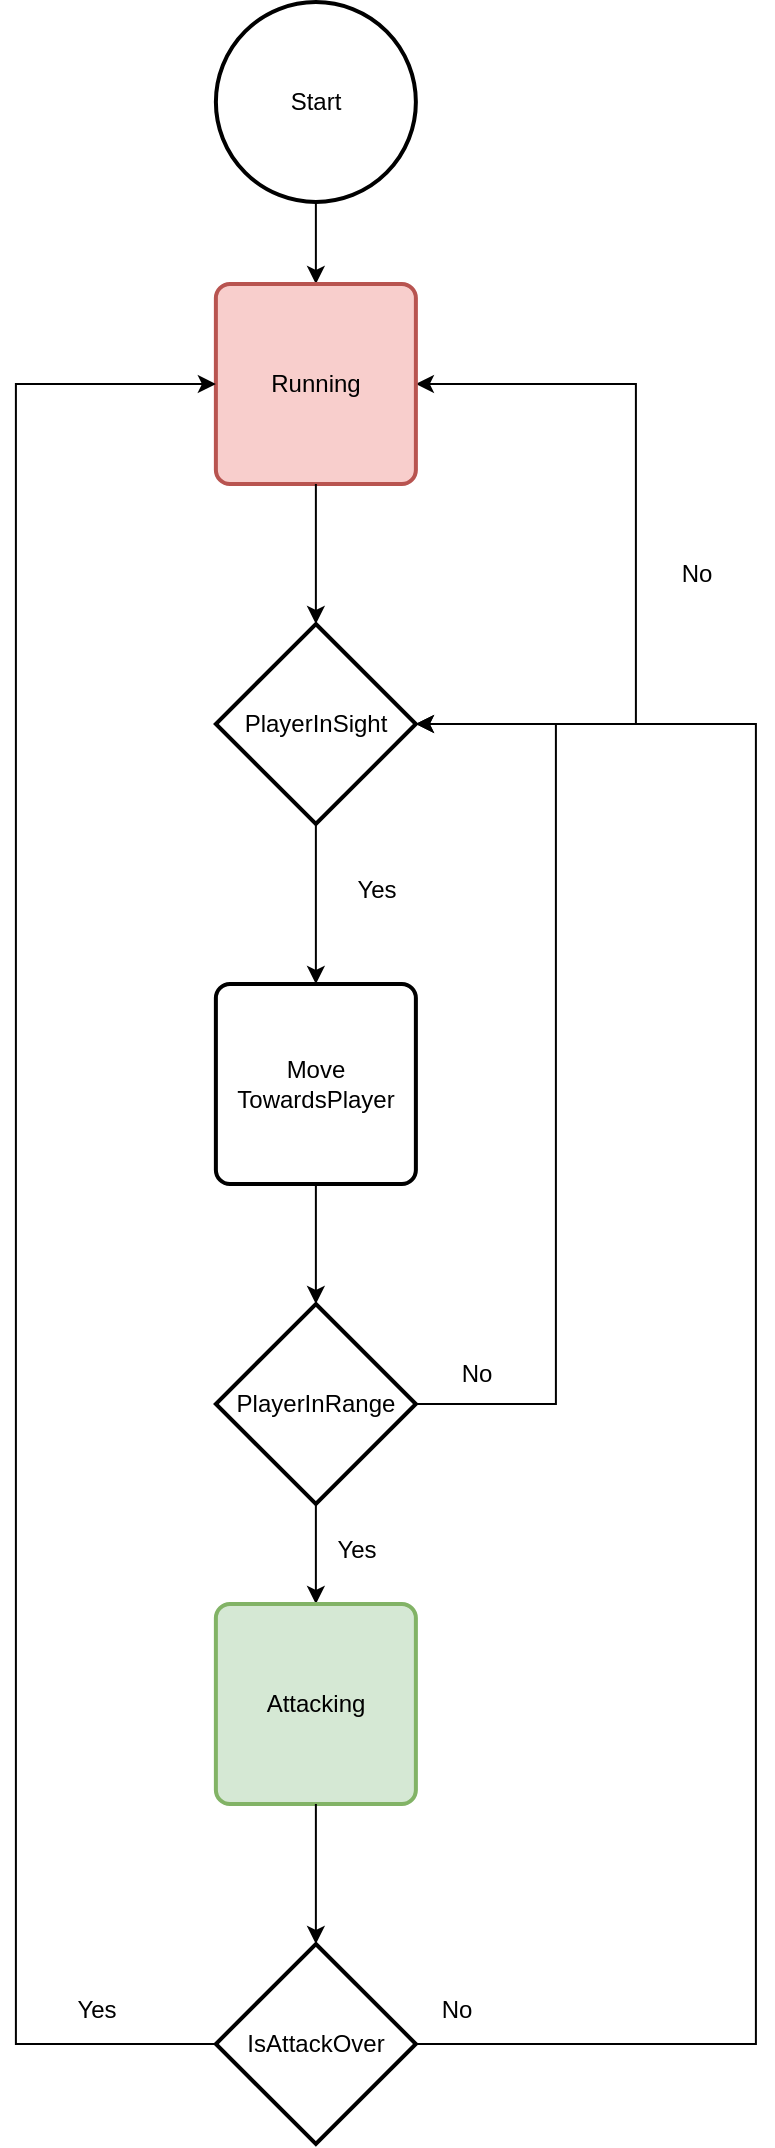 <mxfile version="24.7.16">
  <diagram name="Seite-1" id="F_4ovjJqcDZlcs9U5ogN">
    <mxGraphModel dx="1054" dy="1760" grid="1" gridSize="10" guides="1" tooltips="1" connect="1" arrows="1" fold="1" page="1" pageScale="1" pageWidth="827" pageHeight="1169" math="0" shadow="0">
      <root>
        <mxCell id="0" />
        <mxCell id="1" parent="0" />
        <mxCell id="RmkuvIouGw6-0-HP8rXU-5" style="edgeStyle=orthogonalEdgeStyle;rounded=0;orthogonalLoop=1;jettySize=auto;html=1;entryX=0.5;entryY=0;entryDx=0;entryDy=0;" edge="1" parent="1" source="RmkuvIouGw6-0-HP8rXU-1" target="RmkuvIouGw6-0-HP8rXU-3">
          <mxGeometry relative="1" as="geometry" />
        </mxCell>
        <mxCell id="RmkuvIouGw6-0-HP8rXU-1" value="Start" style="strokeWidth=2;html=1;shape=mxgraph.flowchart.start_2;whiteSpace=wrap;" vertex="1" parent="1">
          <mxGeometry x="359.94" y="-1160" width="100" height="100" as="geometry" />
        </mxCell>
        <mxCell id="RmkuvIouGw6-0-HP8rXU-9" style="edgeStyle=orthogonalEdgeStyle;rounded=0;orthogonalLoop=1;jettySize=auto;html=1;exitX=1;exitY=0.5;exitDx=0;exitDy=0;exitPerimeter=0;entryX=1;entryY=0.5;entryDx=0;entryDy=0;strokeColor=default;" edge="1" parent="1" source="RmkuvIouGw6-0-HP8rXU-2" target="RmkuvIouGw6-0-HP8rXU-3">
          <mxGeometry relative="1" as="geometry">
            <Array as="points">
              <mxPoint x="569.94" y="-799" />
              <mxPoint x="569.94" y="-969" />
            </Array>
          </mxGeometry>
        </mxCell>
        <mxCell id="RmkuvIouGw6-0-HP8rXU-14" style="edgeStyle=orthogonalEdgeStyle;rounded=0;orthogonalLoop=1;jettySize=auto;html=1;exitX=0.5;exitY=1;exitDx=0;exitDy=0;exitPerimeter=0;entryX=0.5;entryY=0;entryDx=0;entryDy=0;" edge="1" parent="1" source="RmkuvIouGw6-0-HP8rXU-2" target="RmkuvIouGw6-0-HP8rXU-16">
          <mxGeometry relative="1" as="geometry">
            <mxPoint x="410.178" y="-689.0" as="targetPoint" />
          </mxGeometry>
        </mxCell>
        <mxCell id="RmkuvIouGw6-0-HP8rXU-2" value="PlayerInSight" style="strokeWidth=2;html=1;shape=mxgraph.flowchart.decision;whiteSpace=wrap;" vertex="1" parent="1">
          <mxGeometry x="359.94" y="-849" width="100" height="100" as="geometry" />
        </mxCell>
        <mxCell id="RmkuvIouGw6-0-HP8rXU-3" value="Running" style="rounded=1;whiteSpace=wrap;html=1;absoluteArcSize=1;arcSize=14;strokeWidth=2;labelBorderColor=none;labelBackgroundColor=none;fillColor=#f8cecc;strokeColor=#b85450;" vertex="1" parent="1">
          <mxGeometry x="359.94" y="-1019" width="100" height="100" as="geometry" />
        </mxCell>
        <mxCell id="RmkuvIouGw6-0-HP8rXU-6" style="edgeStyle=orthogonalEdgeStyle;rounded=0;orthogonalLoop=1;jettySize=auto;html=1;entryX=0.5;entryY=0;entryDx=0;entryDy=0;entryPerimeter=0;" edge="1" parent="1" source="RmkuvIouGw6-0-HP8rXU-3" target="RmkuvIouGw6-0-HP8rXU-2">
          <mxGeometry relative="1" as="geometry" />
        </mxCell>
        <mxCell id="RmkuvIouGw6-0-HP8rXU-12" value="No" style="text;html=1;align=center;verticalAlign=middle;resizable=0;points=[];autosize=1;strokeColor=none;fillColor=none;" vertex="1" parent="1">
          <mxGeometry x="579.94" y="-889" width="40" height="30" as="geometry" />
        </mxCell>
        <mxCell id="RmkuvIouGw6-0-HP8rXU-16" value="Move&lt;div&gt;TowardsPlayer&lt;/div&gt;" style="rounded=1;whiteSpace=wrap;html=1;absoluteArcSize=1;arcSize=14;strokeWidth=2;" vertex="1" parent="1">
          <mxGeometry x="359.94" y="-669" width="100" height="100" as="geometry" />
        </mxCell>
        <mxCell id="RmkuvIouGw6-0-HP8rXU-17" value="Yes" style="text;html=1;align=center;verticalAlign=middle;resizable=0;points=[];autosize=1;strokeColor=none;fillColor=none;" vertex="1" parent="1">
          <mxGeometry x="419.94" y="-731" width="40" height="30" as="geometry" />
        </mxCell>
        <mxCell id="RmkuvIouGw6-0-HP8rXU-28" style="edgeStyle=orthogonalEdgeStyle;rounded=0;orthogonalLoop=1;jettySize=auto;html=1;entryX=0.5;entryY=0;entryDx=0;entryDy=0;" edge="1" parent="1" source="RmkuvIouGw6-0-HP8rXU-18" target="RmkuvIouGw6-0-HP8rXU-27">
          <mxGeometry relative="1" as="geometry" />
        </mxCell>
        <mxCell id="RmkuvIouGw6-0-HP8rXU-18" value="PlayerInRange" style="strokeWidth=2;html=1;shape=mxgraph.flowchart.decision;whiteSpace=wrap;" vertex="1" parent="1">
          <mxGeometry x="359.94" y="-509" width="100" height="100" as="geometry" />
        </mxCell>
        <mxCell id="RmkuvIouGw6-0-HP8rXU-19" style="edgeStyle=orthogonalEdgeStyle;rounded=0;orthogonalLoop=1;jettySize=auto;html=1;entryX=0.5;entryY=0;entryDx=0;entryDy=0;entryPerimeter=0;" edge="1" parent="1" source="RmkuvIouGw6-0-HP8rXU-16" target="RmkuvIouGw6-0-HP8rXU-18">
          <mxGeometry relative="1" as="geometry" />
        </mxCell>
        <mxCell id="RmkuvIouGw6-0-HP8rXU-24" style="edgeStyle=orthogonalEdgeStyle;rounded=0;orthogonalLoop=1;jettySize=auto;html=1;entryX=1;entryY=0.5;entryDx=0;entryDy=0;entryPerimeter=0;" edge="1" parent="1" source="RmkuvIouGw6-0-HP8rXU-18" target="RmkuvIouGw6-0-HP8rXU-2">
          <mxGeometry relative="1" as="geometry">
            <Array as="points">
              <mxPoint x="529.94" y="-459" />
              <mxPoint x="529.94" y="-799" />
            </Array>
          </mxGeometry>
        </mxCell>
        <mxCell id="RmkuvIouGw6-0-HP8rXU-25" value="No" style="text;html=1;align=center;verticalAlign=middle;resizable=0;points=[];autosize=1;strokeColor=none;fillColor=none;" vertex="1" parent="1">
          <mxGeometry x="469.94" y="-489" width="40" height="30" as="geometry" />
        </mxCell>
        <mxCell id="RmkuvIouGw6-0-HP8rXU-27" value="Attacking" style="rounded=1;whiteSpace=wrap;html=1;absoluteArcSize=1;arcSize=14;strokeWidth=2;fillColor=#d5e8d4;strokeColor=#82b366;" vertex="1" parent="1">
          <mxGeometry x="359.94" y="-359" width="100" height="100" as="geometry" />
        </mxCell>
        <mxCell id="RmkuvIouGw6-0-HP8rXU-29" value="Yes" style="text;html=1;align=center;verticalAlign=middle;resizable=0;points=[];autosize=1;strokeColor=none;fillColor=none;" vertex="1" parent="1">
          <mxGeometry x="409.94" y="-401" width="40" height="30" as="geometry" />
        </mxCell>
        <mxCell id="RmkuvIouGw6-0-HP8rXU-35" style="edgeStyle=orthogonalEdgeStyle;rounded=0;orthogonalLoop=1;jettySize=auto;html=1;entryX=0;entryY=0.5;entryDx=0;entryDy=0;" edge="1" parent="1" source="RmkuvIouGw6-0-HP8rXU-30" target="RmkuvIouGw6-0-HP8rXU-3">
          <mxGeometry relative="1" as="geometry">
            <Array as="points">
              <mxPoint x="259.94" y="-139" />
              <mxPoint x="259.94" y="-969" />
            </Array>
          </mxGeometry>
        </mxCell>
        <mxCell id="RmkuvIouGw6-0-HP8rXU-30" value="IsAttackOver" style="strokeWidth=2;html=1;shape=mxgraph.flowchart.decision;whiteSpace=wrap;" vertex="1" parent="1">
          <mxGeometry x="359.94" y="-189" width="100" height="100" as="geometry" />
        </mxCell>
        <mxCell id="RmkuvIouGw6-0-HP8rXU-31" style="edgeStyle=orthogonalEdgeStyle;rounded=0;orthogonalLoop=1;jettySize=auto;html=1;entryX=0.5;entryY=0;entryDx=0;entryDy=0;entryPerimeter=0;" edge="1" parent="1" source="RmkuvIouGw6-0-HP8rXU-27" target="RmkuvIouGw6-0-HP8rXU-30">
          <mxGeometry relative="1" as="geometry" />
        </mxCell>
        <mxCell id="RmkuvIouGw6-0-HP8rXU-33" style="edgeStyle=orthogonalEdgeStyle;rounded=0;orthogonalLoop=1;jettySize=auto;html=1;entryX=1;entryY=0.5;entryDx=0;entryDy=0;entryPerimeter=0;" edge="1" parent="1" source="RmkuvIouGw6-0-HP8rXU-30" target="RmkuvIouGw6-0-HP8rXU-2">
          <mxGeometry relative="1" as="geometry">
            <Array as="points">
              <mxPoint x="629.94" y="-139" />
              <mxPoint x="629.94" y="-799" />
            </Array>
          </mxGeometry>
        </mxCell>
        <mxCell id="RmkuvIouGw6-0-HP8rXU-34" value="No" style="text;html=1;align=center;verticalAlign=middle;resizable=0;points=[];autosize=1;strokeColor=none;fillColor=none;" vertex="1" parent="1">
          <mxGeometry x="459.94" y="-171" width="40" height="30" as="geometry" />
        </mxCell>
        <mxCell id="RmkuvIouGw6-0-HP8rXU-36" value="Yes" style="text;html=1;align=center;verticalAlign=middle;resizable=0;points=[];autosize=1;strokeColor=none;fillColor=none;" vertex="1" parent="1">
          <mxGeometry x="279.94" y="-171" width="40" height="30" as="geometry" />
        </mxCell>
      </root>
    </mxGraphModel>
  </diagram>
</mxfile>
